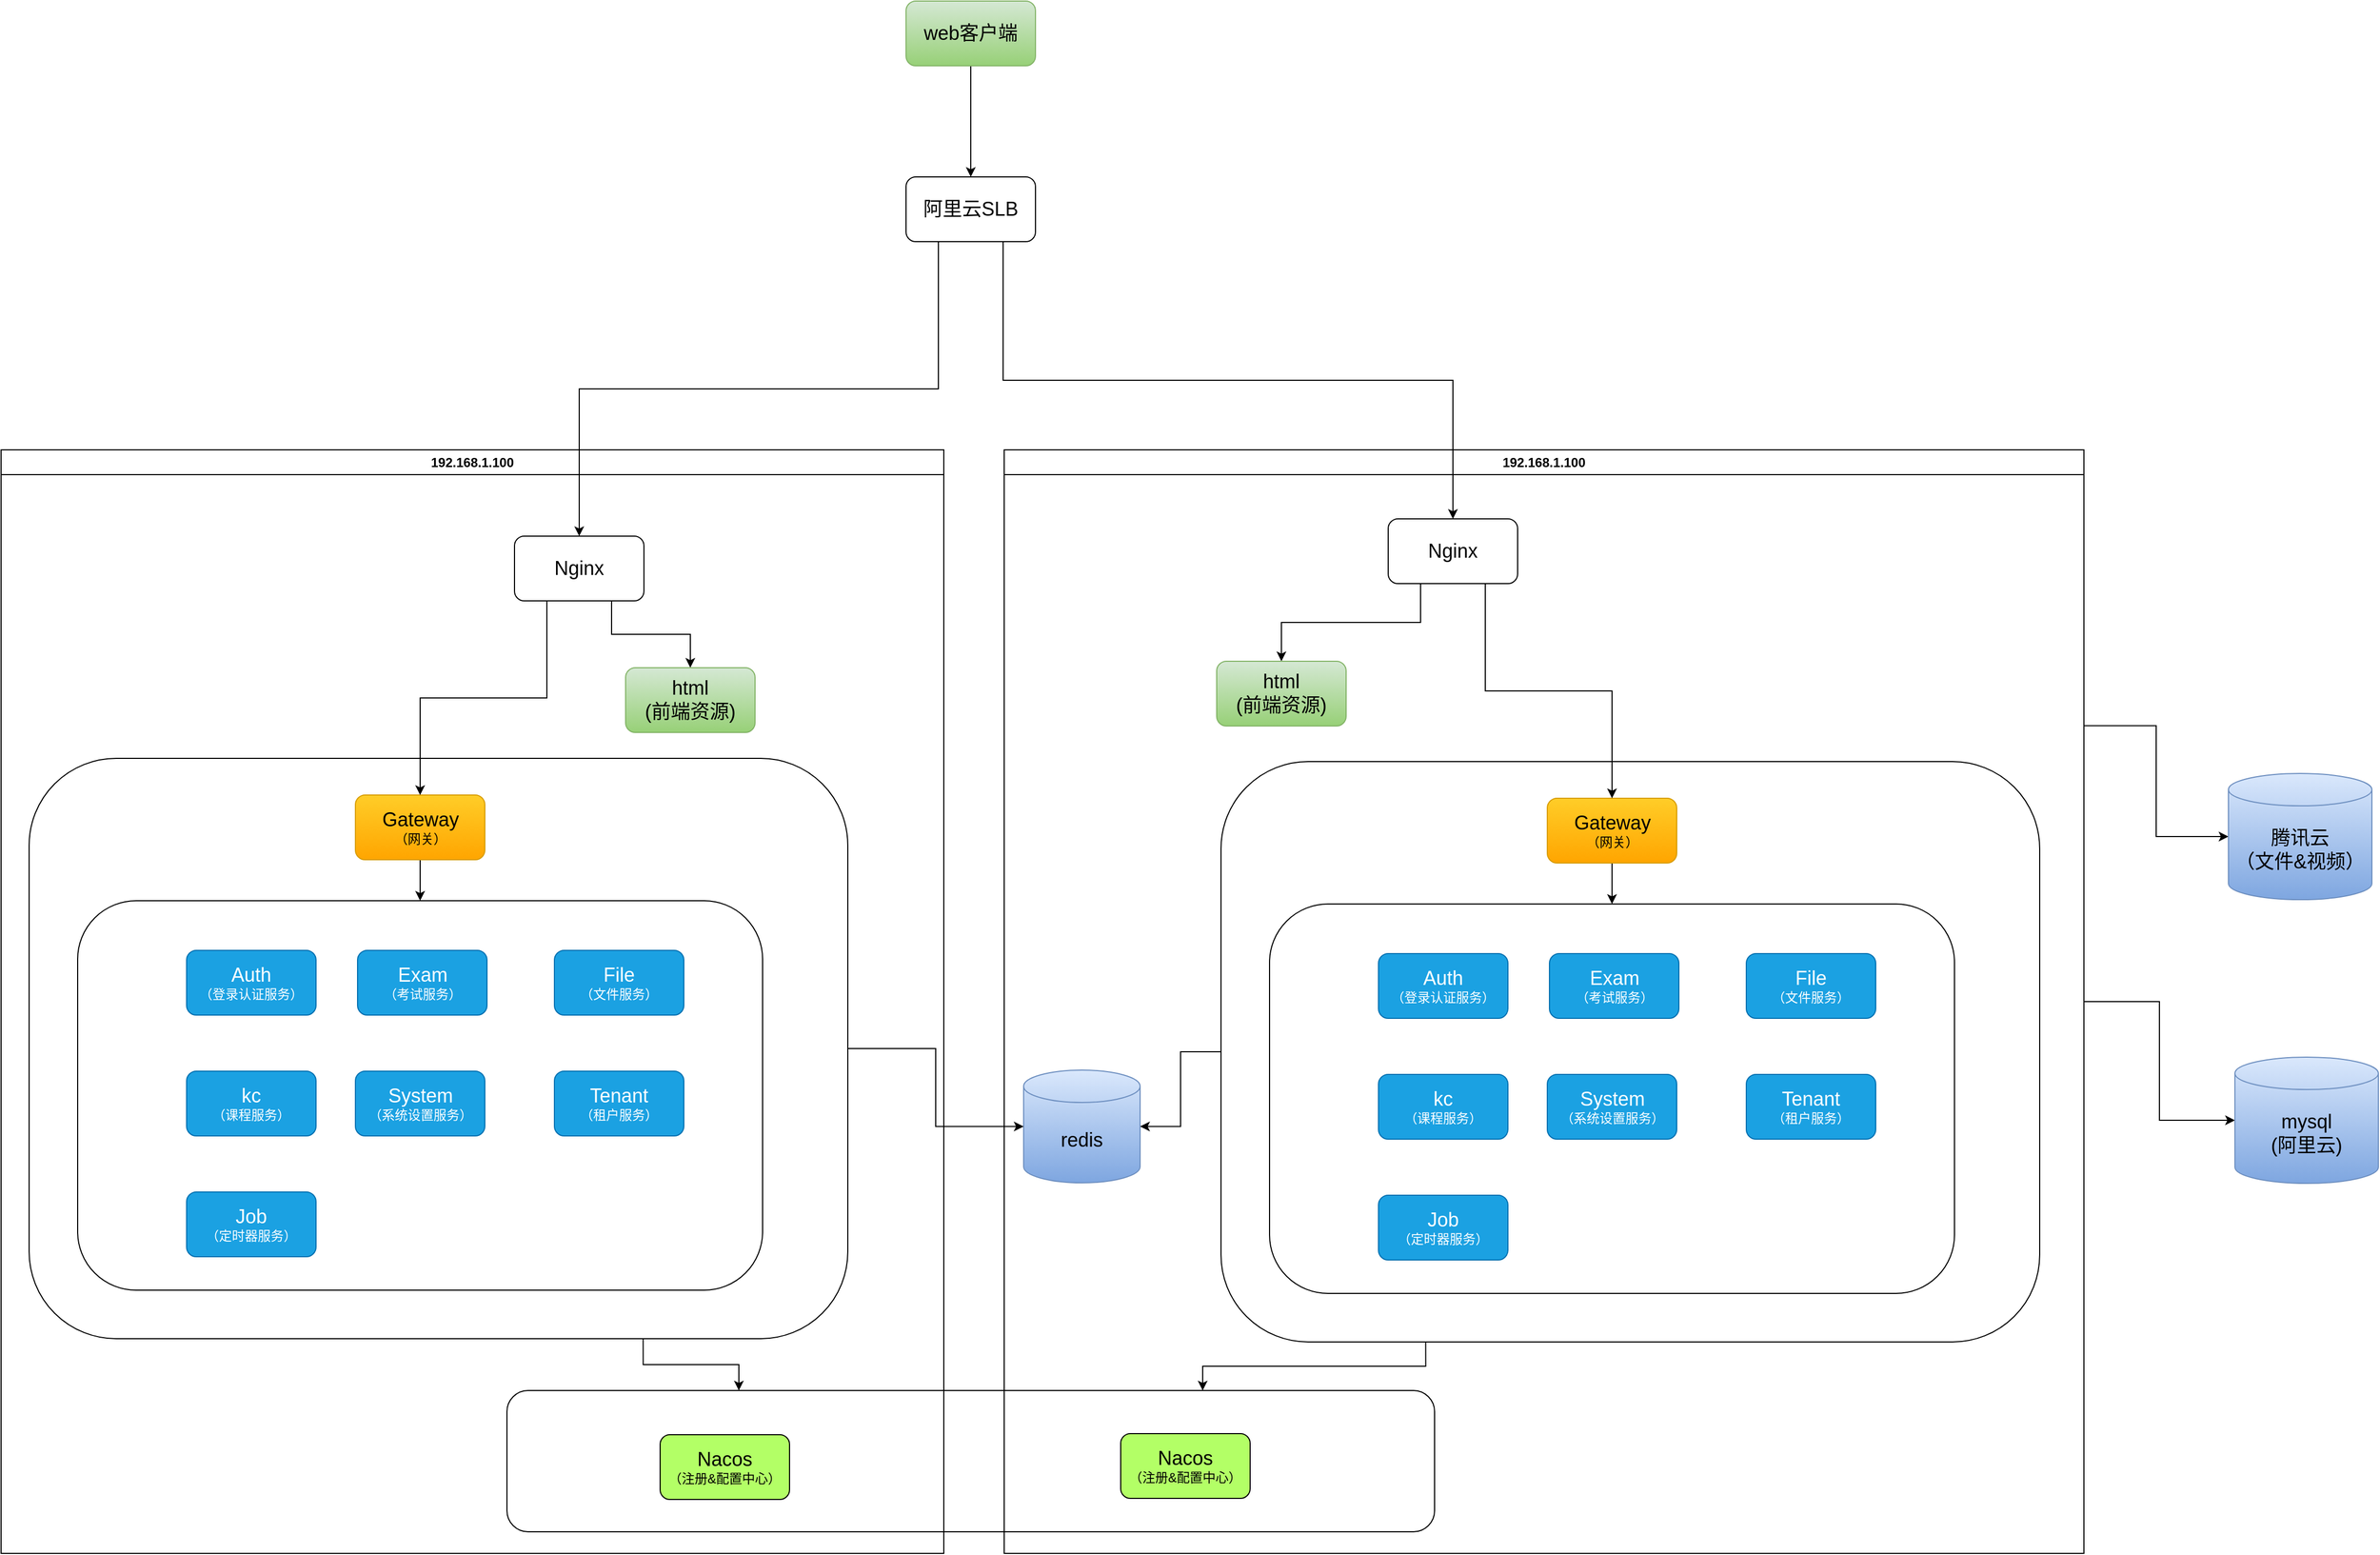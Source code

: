 <mxfile version="24.7.12">
  <diagram id="aS9pjdUC0Do7hMSleVWt" name="第 1 页">
    <mxGraphModel dx="2945" dy="1578" grid="0" gridSize="10" guides="1" tooltips="1" connect="1" arrows="1" fold="1" page="1" pageScale="1" pageWidth="3300" pageHeight="2339" background="none" math="0" shadow="0">
      <root>
        <mxCell id="0" />
        <mxCell id="1" parent="0" />
        <mxCell id="PUpS1tQJ0lUEvFyYIJLh-29" value="" style="rounded=1;whiteSpace=wrap;html=1;" vertex="1" parent="1">
          <mxGeometry x="685" y="1362" width="860" height="131" as="geometry" />
        </mxCell>
        <mxCell id="RPVrYkw0YZt2wrHHsJ2X-13" value="192.168.1.100" style="swimlane;whiteSpace=wrap;html=1;" parent="1" vertex="1">
          <mxGeometry x="216" y="490" width="874" height="1023" as="geometry" />
        </mxCell>
        <mxCell id="650IIXOIDKGoNLVYWwJo-11" value="" style="rounded=1;whiteSpace=wrap;html=1;" parent="RPVrYkw0YZt2wrHHsJ2X-13" vertex="1">
          <mxGeometry x="26" y="286" width="759" height="538" as="geometry" />
        </mxCell>
        <mxCell id="650IIXOIDKGoNLVYWwJo-13" style="edgeStyle=orthogonalEdgeStyle;rounded=0;orthogonalLoop=1;jettySize=auto;html=1;exitX=0.5;exitY=1;exitDx=0;exitDy=0;" parent="RPVrYkw0YZt2wrHHsJ2X-13" source="RPVrYkw0YZt2wrHHsJ2X-15" target="650IIXOIDKGoNLVYWwJo-10" edge="1">
          <mxGeometry relative="1" as="geometry" />
        </mxCell>
        <mxCell id="RPVrYkw0YZt2wrHHsJ2X-15" value="&lt;font style=&quot;font-size: 18px;&quot;&gt;Gateway&lt;/font&gt;&lt;br&gt;（网关）" style="rounded=1;whiteSpace=wrap;html=1;fillColor=#ffcd28;strokeColor=#d79b00;gradientColor=#ffa500;" parent="RPVrYkw0YZt2wrHHsJ2X-13" vertex="1">
          <mxGeometry x="328.5" y="320" width="120" height="60" as="geometry" />
        </mxCell>
        <mxCell id="650IIXOIDKGoNLVYWwJo-5" style="edgeStyle=orthogonalEdgeStyle;rounded=0;orthogonalLoop=1;jettySize=auto;html=1;exitX=0.25;exitY=1;exitDx=0;exitDy=0;entryX=0.5;entryY=0;entryDx=0;entryDy=0;" parent="RPVrYkw0YZt2wrHHsJ2X-13" source="RPVrYkw0YZt2wrHHsJ2X-46" target="RPVrYkw0YZt2wrHHsJ2X-15" edge="1">
          <mxGeometry relative="1" as="geometry" />
        </mxCell>
        <mxCell id="650IIXOIDKGoNLVYWwJo-15" style="edgeStyle=orthogonalEdgeStyle;rounded=0;orthogonalLoop=1;jettySize=auto;html=1;exitX=0.75;exitY=1;exitDx=0;exitDy=0;entryX=0.5;entryY=0;entryDx=0;entryDy=0;" parent="RPVrYkw0YZt2wrHHsJ2X-13" source="RPVrYkw0YZt2wrHHsJ2X-46" target="650IIXOIDKGoNLVYWwJo-14" edge="1">
          <mxGeometry relative="1" as="geometry" />
        </mxCell>
        <mxCell id="RPVrYkw0YZt2wrHHsJ2X-46" value="&lt;font style=&quot;font-size: 18px;&quot;&gt;Nginx&lt;/font&gt;" style="rounded=1;whiteSpace=wrap;html=1;fillColor=#FFFFFF;" parent="RPVrYkw0YZt2wrHHsJ2X-13" vertex="1">
          <mxGeometry x="476" y="80" width="120" height="60" as="geometry" />
        </mxCell>
        <mxCell id="650IIXOIDKGoNLVYWwJo-10" value="" style="rounded=1;whiteSpace=wrap;html=1;" parent="RPVrYkw0YZt2wrHHsJ2X-13" vertex="1">
          <mxGeometry x="71" y="418" width="635" height="361" as="geometry" />
        </mxCell>
        <mxCell id="RPVrYkw0YZt2wrHHsJ2X-16" value="&lt;font style=&quot;font-size: 18px;&quot;&gt;Auth&lt;/font&gt;&lt;br&gt;（登录认证服务）" style="rounded=1;whiteSpace=wrap;html=1;fillColor=#1ba1e2;strokeColor=#006EAF;fontColor=#ffffff;" parent="RPVrYkw0YZt2wrHHsJ2X-13" vertex="1">
          <mxGeometry x="172" y="464" width="120" height="60" as="geometry" />
        </mxCell>
        <mxCell id="RPVrYkw0YZt2wrHHsJ2X-17" value="&lt;span style=&quot;font-size: 18px;&quot;&gt;Exam&lt;/span&gt;&lt;br&gt;（考试服务）" style="rounded=1;whiteSpace=wrap;html=1;fillColor=#1ba1e2;strokeColor=#006EAF;fontColor=#ffffff;" parent="RPVrYkw0YZt2wrHHsJ2X-13" vertex="1">
          <mxGeometry x="330.5" y="464" width="120" height="60" as="geometry" />
        </mxCell>
        <mxCell id="RPVrYkw0YZt2wrHHsJ2X-18" value="&lt;span style=&quot;font-size: 18px;&quot;&gt;Tenant&lt;/span&gt;&lt;br&gt;（租户服务）" style="rounded=1;whiteSpace=wrap;html=1;fillColor=#1ba1e2;strokeColor=#006EAF;fontColor=#ffffff;" parent="RPVrYkw0YZt2wrHHsJ2X-13" vertex="1">
          <mxGeometry x="513" y="576" width="120" height="60" as="geometry" />
        </mxCell>
        <mxCell id="650IIXOIDKGoNLVYWwJo-6" value="&lt;span style=&quot;font-size: 18px;&quot;&gt;kc&lt;/span&gt;&lt;br&gt;（课程服务）" style="rounded=1;whiteSpace=wrap;html=1;fillColor=#1ba1e2;strokeColor=#006EAF;fontColor=#ffffff;" parent="RPVrYkw0YZt2wrHHsJ2X-13" vertex="1">
          <mxGeometry x="172" y="576" width="120" height="60" as="geometry" />
        </mxCell>
        <mxCell id="650IIXOIDKGoNLVYWwJo-7" value="&lt;span style=&quot;font-size: 18px;&quot;&gt;System&lt;/span&gt;&lt;div&gt;（系统设置服务）&lt;/div&gt;" style="rounded=1;whiteSpace=wrap;html=1;fillColor=#1ba1e2;strokeColor=#006EAF;fontColor=#ffffff;" parent="RPVrYkw0YZt2wrHHsJ2X-13" vertex="1">
          <mxGeometry x="328.5" y="576" width="120" height="60" as="geometry" />
        </mxCell>
        <mxCell id="650IIXOIDKGoNLVYWwJo-8" value="&lt;span style=&quot;font-size: 18px;&quot;&gt;File&lt;/span&gt;&lt;br&gt;&lt;div&gt;（文件服务）&lt;/div&gt;" style="rounded=1;whiteSpace=wrap;html=1;fillColor=#1ba1e2;strokeColor=#006EAF;fontColor=#ffffff;" parent="RPVrYkw0YZt2wrHHsJ2X-13" vertex="1">
          <mxGeometry x="513" y="464" width="120" height="60" as="geometry" />
        </mxCell>
        <mxCell id="650IIXOIDKGoNLVYWwJo-9" value="&lt;span style=&quot;font-size: 18px;&quot;&gt;Job&lt;/span&gt;&lt;br&gt;&lt;div&gt;（定时器&lt;span style=&quot;background-color: initial;&quot;&gt;服务）&lt;/span&gt;&lt;/div&gt;" style="rounded=1;whiteSpace=wrap;html=1;fillColor=#1ba1e2;strokeColor=#006EAF;fontColor=#ffffff;" parent="RPVrYkw0YZt2wrHHsJ2X-13" vertex="1">
          <mxGeometry x="172" y="688" width="120" height="60" as="geometry" />
        </mxCell>
        <mxCell id="650IIXOIDKGoNLVYWwJo-14" value="&lt;span style=&quot;font-size: 18px;&quot;&gt;html&lt;br&gt;(&lt;/span&gt;&lt;span style=&quot;font-size: 18px;&quot;&gt;前端资源&lt;/span&gt;&lt;span style=&quot;font-size: 18px;&quot;&gt;)&lt;/span&gt;" style="rounded=1;whiteSpace=wrap;html=1;fillColor=#d5e8d4;strokeColor=#82b366;gradientColor=#97d077;" parent="RPVrYkw0YZt2wrHHsJ2X-13" vertex="1">
          <mxGeometry x="579" y="202" width="120" height="60" as="geometry" />
        </mxCell>
        <mxCell id="RPVrYkw0YZt2wrHHsJ2X-14" value="&lt;font style=&quot;font-size: 18px;&quot;&gt;Nacos&lt;/font&gt;&lt;br&gt;（注册&amp;amp;配置中心）" style="rounded=1;whiteSpace=wrap;html=1;fillColor=#B3FF66;" parent="RPVrYkw0YZt2wrHHsJ2X-13" vertex="1">
          <mxGeometry x="611" y="913" width="120" height="60" as="geometry" />
        </mxCell>
        <mxCell id="PUpS1tQJ0lUEvFyYIJLh-37" style="edgeStyle=orthogonalEdgeStyle;rounded=0;orthogonalLoop=1;jettySize=auto;html=1;exitX=0.5;exitY=1;exitDx=0;exitDy=0;" edge="1" parent="1" source="RPVrYkw0YZt2wrHHsJ2X-51" target="PUpS1tQJ0lUEvFyYIJLh-36">
          <mxGeometry relative="1" as="geometry" />
        </mxCell>
        <mxCell id="RPVrYkw0YZt2wrHHsJ2X-51" value="&lt;span style=&quot;font-size: 18px;&quot;&gt;web客户端&lt;/span&gt;" style="rounded=1;whiteSpace=wrap;html=1;fillColor=#d5e8d4;gradientColor=#97d077;strokeColor=#82b366;" parent="1" vertex="1">
          <mxGeometry x="1055" y="74" width="120" height="60" as="geometry" />
        </mxCell>
        <mxCell id="PUpS1tQJ0lUEvFyYIJLh-40" style="edgeStyle=orthogonalEdgeStyle;rounded=0;orthogonalLoop=1;jettySize=auto;html=1;exitX=1;exitY=0.25;exitDx=0;exitDy=0;" edge="1" parent="1" source="PUpS1tQJ0lUEvFyYIJLh-1" target="PUpS1tQJ0lUEvFyYIJLh-26">
          <mxGeometry relative="1" as="geometry" />
        </mxCell>
        <mxCell id="PUpS1tQJ0lUEvFyYIJLh-41" style="edgeStyle=orthogonalEdgeStyle;rounded=0;orthogonalLoop=1;jettySize=auto;html=1;" edge="1" parent="1" source="PUpS1tQJ0lUEvFyYIJLh-1" target="PUpS1tQJ0lUEvFyYIJLh-24">
          <mxGeometry relative="1" as="geometry" />
        </mxCell>
        <mxCell id="PUpS1tQJ0lUEvFyYIJLh-1" value="192.168.1.100" style="swimlane;whiteSpace=wrap;html=1;" vertex="1" parent="1">
          <mxGeometry x="1146" y="490" width="1001" height="1023" as="geometry" />
        </mxCell>
        <mxCell id="PUpS1tQJ0lUEvFyYIJLh-3" value="" style="rounded=1;whiteSpace=wrap;html=1;" vertex="1" parent="PUpS1tQJ0lUEvFyYIJLh-1">
          <mxGeometry x="201" y="289" width="759" height="538" as="geometry" />
        </mxCell>
        <mxCell id="PUpS1tQJ0lUEvFyYIJLh-4" style="edgeStyle=orthogonalEdgeStyle;rounded=0;orthogonalLoop=1;jettySize=auto;html=1;exitX=0.5;exitY=1;exitDx=0;exitDy=0;" edge="1" parent="PUpS1tQJ0lUEvFyYIJLh-1" source="PUpS1tQJ0lUEvFyYIJLh-5" target="PUpS1tQJ0lUEvFyYIJLh-9">
          <mxGeometry relative="1" as="geometry" />
        </mxCell>
        <mxCell id="PUpS1tQJ0lUEvFyYIJLh-5" value="&lt;font style=&quot;font-size: 18px;&quot;&gt;Gateway&lt;/font&gt;&lt;br&gt;（网关）" style="rounded=1;whiteSpace=wrap;html=1;fillColor=#ffcd28;strokeColor=#d79b00;gradientColor=#ffa500;" vertex="1" parent="PUpS1tQJ0lUEvFyYIJLh-1">
          <mxGeometry x="503.5" y="323" width="120" height="60" as="geometry" />
        </mxCell>
        <mxCell id="PUpS1tQJ0lUEvFyYIJLh-6" style="edgeStyle=orthogonalEdgeStyle;rounded=0;orthogonalLoop=1;jettySize=auto;html=1;entryX=0.5;entryY=0;entryDx=0;entryDy=0;exitX=0.75;exitY=1;exitDx=0;exitDy=0;" edge="1" parent="PUpS1tQJ0lUEvFyYIJLh-1" source="PUpS1tQJ0lUEvFyYIJLh-8" target="PUpS1tQJ0lUEvFyYIJLh-5">
          <mxGeometry relative="1" as="geometry">
            <mxPoint x="627" y="179" as="sourcePoint" />
          </mxGeometry>
        </mxCell>
        <mxCell id="PUpS1tQJ0lUEvFyYIJLh-7" style="edgeStyle=orthogonalEdgeStyle;rounded=0;orthogonalLoop=1;jettySize=auto;html=1;exitX=0.25;exitY=1;exitDx=0;exitDy=0;entryX=0.5;entryY=0;entryDx=0;entryDy=0;" edge="1" parent="PUpS1tQJ0lUEvFyYIJLh-1" source="PUpS1tQJ0lUEvFyYIJLh-8" target="PUpS1tQJ0lUEvFyYIJLh-17">
          <mxGeometry relative="1" as="geometry" />
        </mxCell>
        <mxCell id="PUpS1tQJ0lUEvFyYIJLh-8" value="&lt;font style=&quot;font-size: 18px;&quot;&gt;Nginx&lt;/font&gt;" style="rounded=1;whiteSpace=wrap;html=1;fillColor=#FFFFFF;" vertex="1" parent="PUpS1tQJ0lUEvFyYIJLh-1">
          <mxGeometry x="356" y="64" width="120" height="60" as="geometry" />
        </mxCell>
        <mxCell id="PUpS1tQJ0lUEvFyYIJLh-9" value="" style="rounded=1;whiteSpace=wrap;html=1;" vertex="1" parent="PUpS1tQJ0lUEvFyYIJLh-1">
          <mxGeometry x="246" y="421" width="635" height="361" as="geometry" />
        </mxCell>
        <mxCell id="PUpS1tQJ0lUEvFyYIJLh-10" value="&lt;font style=&quot;font-size: 18px;&quot;&gt;Auth&lt;/font&gt;&lt;br&gt;（登录认证服务）" style="rounded=1;whiteSpace=wrap;html=1;fillColor=#1ba1e2;strokeColor=#006EAF;fontColor=#ffffff;" vertex="1" parent="PUpS1tQJ0lUEvFyYIJLh-1">
          <mxGeometry x="347" y="467" width="120" height="60" as="geometry" />
        </mxCell>
        <mxCell id="PUpS1tQJ0lUEvFyYIJLh-11" value="&lt;span style=&quot;font-size: 18px;&quot;&gt;Exam&lt;/span&gt;&lt;br&gt;（考试服务）" style="rounded=1;whiteSpace=wrap;html=1;fillColor=#1ba1e2;strokeColor=#006EAF;fontColor=#ffffff;" vertex="1" parent="PUpS1tQJ0lUEvFyYIJLh-1">
          <mxGeometry x="505.5" y="467" width="120" height="60" as="geometry" />
        </mxCell>
        <mxCell id="PUpS1tQJ0lUEvFyYIJLh-12" value="&lt;span style=&quot;font-size: 18px;&quot;&gt;Tenant&lt;/span&gt;&lt;br&gt;（租户服务）" style="rounded=1;whiteSpace=wrap;html=1;fillColor=#1ba1e2;strokeColor=#006EAF;fontColor=#ffffff;" vertex="1" parent="PUpS1tQJ0lUEvFyYIJLh-1">
          <mxGeometry x="688" y="579" width="120" height="60" as="geometry" />
        </mxCell>
        <mxCell id="PUpS1tQJ0lUEvFyYIJLh-13" value="&lt;span style=&quot;font-size: 18px;&quot;&gt;kc&lt;/span&gt;&lt;br&gt;（课程服务）" style="rounded=1;whiteSpace=wrap;html=1;fillColor=#1ba1e2;strokeColor=#006EAF;fontColor=#ffffff;" vertex="1" parent="PUpS1tQJ0lUEvFyYIJLh-1">
          <mxGeometry x="347" y="579" width="120" height="60" as="geometry" />
        </mxCell>
        <mxCell id="PUpS1tQJ0lUEvFyYIJLh-14" value="&lt;span style=&quot;font-size: 18px;&quot;&gt;System&lt;/span&gt;&lt;div&gt;（系统设置服务）&lt;/div&gt;" style="rounded=1;whiteSpace=wrap;html=1;fillColor=#1ba1e2;strokeColor=#006EAF;fontColor=#ffffff;" vertex="1" parent="PUpS1tQJ0lUEvFyYIJLh-1">
          <mxGeometry x="503.5" y="579" width="120" height="60" as="geometry" />
        </mxCell>
        <mxCell id="PUpS1tQJ0lUEvFyYIJLh-15" value="&lt;span style=&quot;font-size: 18px;&quot;&gt;File&lt;/span&gt;&lt;br&gt;&lt;div&gt;（文件服务）&lt;/div&gt;" style="rounded=1;whiteSpace=wrap;html=1;fillColor=#1ba1e2;strokeColor=#006EAF;fontColor=#ffffff;" vertex="1" parent="PUpS1tQJ0lUEvFyYIJLh-1">
          <mxGeometry x="688" y="467" width="120" height="60" as="geometry" />
        </mxCell>
        <mxCell id="PUpS1tQJ0lUEvFyYIJLh-16" value="&lt;span style=&quot;font-size: 18px;&quot;&gt;Job&lt;/span&gt;&lt;br&gt;&lt;div&gt;（定时器&lt;span style=&quot;background-color: initial;&quot;&gt;服务）&lt;/span&gt;&lt;/div&gt;" style="rounded=1;whiteSpace=wrap;html=1;fillColor=#1ba1e2;strokeColor=#006EAF;fontColor=#ffffff;" vertex="1" parent="PUpS1tQJ0lUEvFyYIJLh-1">
          <mxGeometry x="347" y="691" width="120" height="60" as="geometry" />
        </mxCell>
        <mxCell id="PUpS1tQJ0lUEvFyYIJLh-17" value="&lt;span style=&quot;font-size: 18px;&quot;&gt;html&lt;br&gt;(&lt;/span&gt;&lt;span style=&quot;font-size: 18px;&quot;&gt;前端资源&lt;/span&gt;&lt;span style=&quot;font-size: 18px;&quot;&gt;)&lt;/span&gt;" style="rounded=1;whiteSpace=wrap;html=1;fillColor=#d5e8d4;strokeColor=#82b366;gradientColor=#97d077;" vertex="1" parent="PUpS1tQJ0lUEvFyYIJLh-1">
          <mxGeometry x="197" y="196" width="120" height="60" as="geometry" />
        </mxCell>
        <mxCell id="PUpS1tQJ0lUEvFyYIJLh-18" value="&lt;font style=&quot;font-size: 18px;&quot;&gt;Nacos&lt;/font&gt;&lt;br&gt;（注册&amp;amp;配置中心）" style="rounded=1;whiteSpace=wrap;html=1;fillColor=#B3FF66;" vertex="1" parent="PUpS1tQJ0lUEvFyYIJLh-1">
          <mxGeometry x="108" y="912" width="120" height="60" as="geometry" />
        </mxCell>
        <mxCell id="PUpS1tQJ0lUEvFyYIJLh-19" value="&lt;font style=&quot;font-size: 18px;&quot;&gt;redis&lt;/font&gt;" style="shape=cylinder3;whiteSpace=wrap;html=1;boundedLbl=1;backgroundOutline=1;size=15;fillColor=#dae8fc;gradientColor=#7ea6e0;strokeColor=#6c8ebf;" vertex="1" parent="PUpS1tQJ0lUEvFyYIJLh-1">
          <mxGeometry x="18" y="575" width="108" height="104.5" as="geometry" />
        </mxCell>
        <mxCell id="PUpS1tQJ0lUEvFyYIJLh-34" style="edgeStyle=orthogonalEdgeStyle;rounded=0;orthogonalLoop=1;jettySize=auto;html=1;exitX=0;exitY=0.5;exitDx=0;exitDy=0;entryX=1;entryY=0.5;entryDx=0;entryDy=0;entryPerimeter=0;" edge="1" parent="PUpS1tQJ0lUEvFyYIJLh-1" source="PUpS1tQJ0lUEvFyYIJLh-3" target="PUpS1tQJ0lUEvFyYIJLh-19">
          <mxGeometry relative="1" as="geometry" />
        </mxCell>
        <mxCell id="PUpS1tQJ0lUEvFyYIJLh-24" value="&lt;font style=&quot;font-size: 18px;&quot;&gt;mysql&lt;br&gt;(阿里云)&lt;/font&gt;" style="shape=cylinder3;whiteSpace=wrap;html=1;boundedLbl=1;backgroundOutline=1;size=15;fillColor=#dae8fc;gradientColor=#7ea6e0;strokeColor=#6c8ebf;" vertex="1" parent="1">
          <mxGeometry x="2287" y="1053" width="133" height="117" as="geometry" />
        </mxCell>
        <mxCell id="PUpS1tQJ0lUEvFyYIJLh-26" value="&lt;span style=&quot;font-size: 18px;&quot;&gt;腾讯云&lt;br&gt;（文件&amp;amp;视频&lt;/span&gt;&lt;span style=&quot;font-size: 18px; background-color: initial;&quot;&gt;）&lt;/span&gt;" style="shape=cylinder3;whiteSpace=wrap;html=1;boundedLbl=1;backgroundOutline=1;size=15;fillColor=#dae8fc;gradientColor=#7ea6e0;strokeColor=#6c8ebf;" vertex="1" parent="1">
          <mxGeometry x="2281" y="790" width="133" height="117" as="geometry" />
        </mxCell>
        <mxCell id="PUpS1tQJ0lUEvFyYIJLh-32" style="edgeStyle=orthogonalEdgeStyle;rounded=0;orthogonalLoop=1;jettySize=auto;html=1;exitX=0.75;exitY=1;exitDx=0;exitDy=0;entryX=0.25;entryY=0;entryDx=0;entryDy=0;" edge="1" parent="1" source="650IIXOIDKGoNLVYWwJo-11" target="PUpS1tQJ0lUEvFyYIJLh-29">
          <mxGeometry relative="1" as="geometry" />
        </mxCell>
        <mxCell id="PUpS1tQJ0lUEvFyYIJLh-33" style="edgeStyle=orthogonalEdgeStyle;rounded=0;orthogonalLoop=1;jettySize=auto;html=1;exitX=0.25;exitY=1;exitDx=0;exitDy=0;entryX=0.75;entryY=0;entryDx=0;entryDy=0;" edge="1" parent="1" source="PUpS1tQJ0lUEvFyYIJLh-3" target="PUpS1tQJ0lUEvFyYIJLh-29">
          <mxGeometry relative="1" as="geometry" />
        </mxCell>
        <mxCell id="PUpS1tQJ0lUEvFyYIJLh-35" style="edgeStyle=orthogonalEdgeStyle;rounded=0;orthogonalLoop=1;jettySize=auto;html=1;exitX=1;exitY=0.5;exitDx=0;exitDy=0;entryX=0;entryY=0.5;entryDx=0;entryDy=0;entryPerimeter=0;" edge="1" parent="1" source="650IIXOIDKGoNLVYWwJo-11" target="PUpS1tQJ0lUEvFyYIJLh-19">
          <mxGeometry relative="1" as="geometry" />
        </mxCell>
        <mxCell id="PUpS1tQJ0lUEvFyYIJLh-38" style="edgeStyle=orthogonalEdgeStyle;rounded=0;orthogonalLoop=1;jettySize=auto;html=1;exitX=0.25;exitY=1;exitDx=0;exitDy=0;" edge="1" parent="1" source="PUpS1tQJ0lUEvFyYIJLh-36" target="RPVrYkw0YZt2wrHHsJ2X-46">
          <mxGeometry relative="1" as="geometry" />
        </mxCell>
        <mxCell id="PUpS1tQJ0lUEvFyYIJLh-39" style="edgeStyle=orthogonalEdgeStyle;rounded=0;orthogonalLoop=1;jettySize=auto;html=1;exitX=0.75;exitY=1;exitDx=0;exitDy=0;" edge="1" parent="1" source="PUpS1tQJ0lUEvFyYIJLh-36" target="PUpS1tQJ0lUEvFyYIJLh-8">
          <mxGeometry relative="1" as="geometry" />
        </mxCell>
        <mxCell id="PUpS1tQJ0lUEvFyYIJLh-36" value="阿里云SLB" style="rounded=1;whiteSpace=wrap;html=1;fontSize=18;" vertex="1" parent="1">
          <mxGeometry x="1055" y="237" width="120" height="60" as="geometry" />
        </mxCell>
      </root>
    </mxGraphModel>
  </diagram>
</mxfile>
